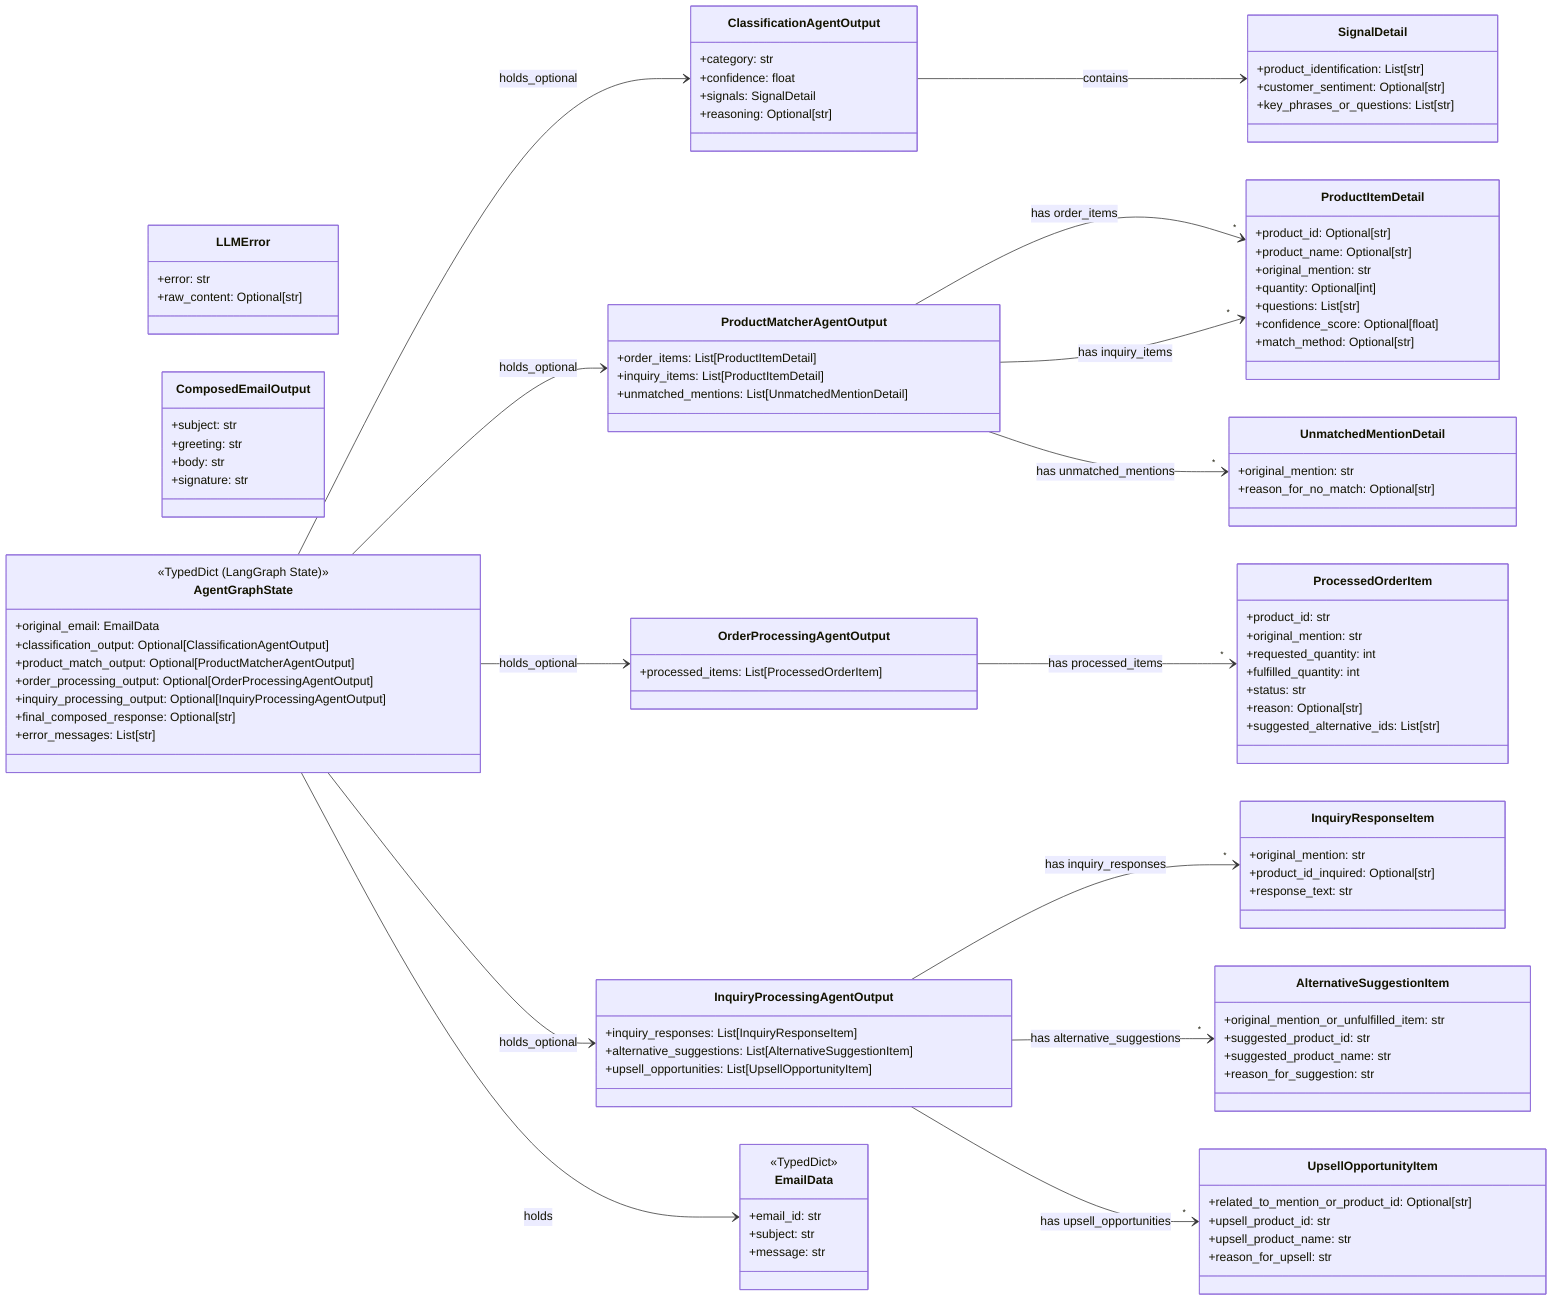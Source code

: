classDiagram
    direction LR

    class LLMError {
        +error: str
        +raw_content: Optional[str]
    }

    class SignalDetail {
        +product_identification: List[str]
        +customer_sentiment: Optional[str]
        +key_phrases_or_questions: List[str]
    }

    class ClassificationAgentOutput {
        +category: str
        +confidence: float
        +signals: SignalDetail
        +reasoning: Optional[str]
    }
    ClassificationAgentOutput --> SignalDetail : contains

    class ProductItemDetail {
        +product_id: Optional[str]
        +product_name: Optional[str]
        +original_mention: str
        +quantity: Optional[int]
        +questions: List[str]
        +confidence_score: Optional[float]
        +match_method: Optional[str]
    }

    class UnmatchedMentionDetail {
        +original_mention: str
        +reason_for_no_match: Optional[str]
    }

    class ProductMatcherAgentOutput {
        +order_items: List[ProductItemDetail]
        +inquiry_items: List[ProductItemDetail]
        +unmatched_mentions: List[UnmatchedMentionDetail]
    }
    ProductMatcherAgentOutput --> "*" ProductItemDetail : has order_items
    ProductMatcherAgentOutput --> "*" ProductItemDetail : has inquiry_items
    ProductMatcherAgentOutput --> "*" UnmatchedMentionDetail : has unmatched_mentions

    class ProcessedOrderItem {
        +product_id: str
        +original_mention: str
        +requested_quantity: int
        +fulfilled_quantity: int
        +status: str
        +reason: Optional[str]
        +suggested_alternative_ids: List[str]
    }

    class OrderProcessingAgentOutput {
        +processed_items: List[ProcessedOrderItem]
    }
    OrderProcessingAgentOutput --> "*" ProcessedOrderItem : has processed_items

    class InquiryResponseItem {
        +original_mention: str
        +product_id_inquired: Optional[str]
        +response_text: str
    }

    class AlternativeSuggestionItem {
        +original_mention_or_unfulfilled_item: str
        +suggested_product_id: str
        +suggested_product_name: str
        +reason_for_suggestion: str
    }

    class UpsellOpportunityItem {
        +related_to_mention_or_product_id: Optional[str]
        +upsell_product_id: str
        +upsell_product_name: str
        +reason_for_upsell: str
    }

    class InquiryProcessingAgentOutput {
        +inquiry_responses: List[InquiryResponseItem]
        +alternative_suggestions: List[AlternativeSuggestionItem]
        +upsell_opportunities: List[UpsellOpportunityItem]
    }
    InquiryProcessingAgentOutput --> "*" InquiryResponseItem : has inquiry_responses
    InquiryProcessingAgentOutput --> "*" AlternativeSuggestionItem : has alternative_suggestions
    InquiryProcessingAgentOutput --> "*" UpsellOpportunityItem : has upsell_opportunities

    class ComposedEmailOutput {
        +subject: str
        +greeting: str
        +body: str
        +signature: str
    }

    class EmailData {
        <<TypedDict>>
        +email_id: str
        +subject: str
        +message: str
    }

    class AgentGraphState {
        <<TypedDict (LangGraph State)>>
        +original_email: EmailData
        +classification_output: Optional[ClassificationAgentOutput]
        +product_match_output: Optional[ProductMatcherAgentOutput]
        +order_processing_output: Optional[OrderProcessingAgentOutput]
        +inquiry_processing_output: Optional[InquiryProcessingAgentOutput]
        +final_composed_response: Optional[str]
        +error_messages: List[str]
    }
    AgentGraphState --> EmailData : holds
    AgentGraphState --> ClassificationAgentOutput : holds_optional
    AgentGraphState --> ProductMatcherAgentOutput : holds_optional
    AgentGraphState --> OrderProcessingAgentOutput : holds_optional
    AgentGraphState --> InquiryProcessingAgentOutput : holds_optional